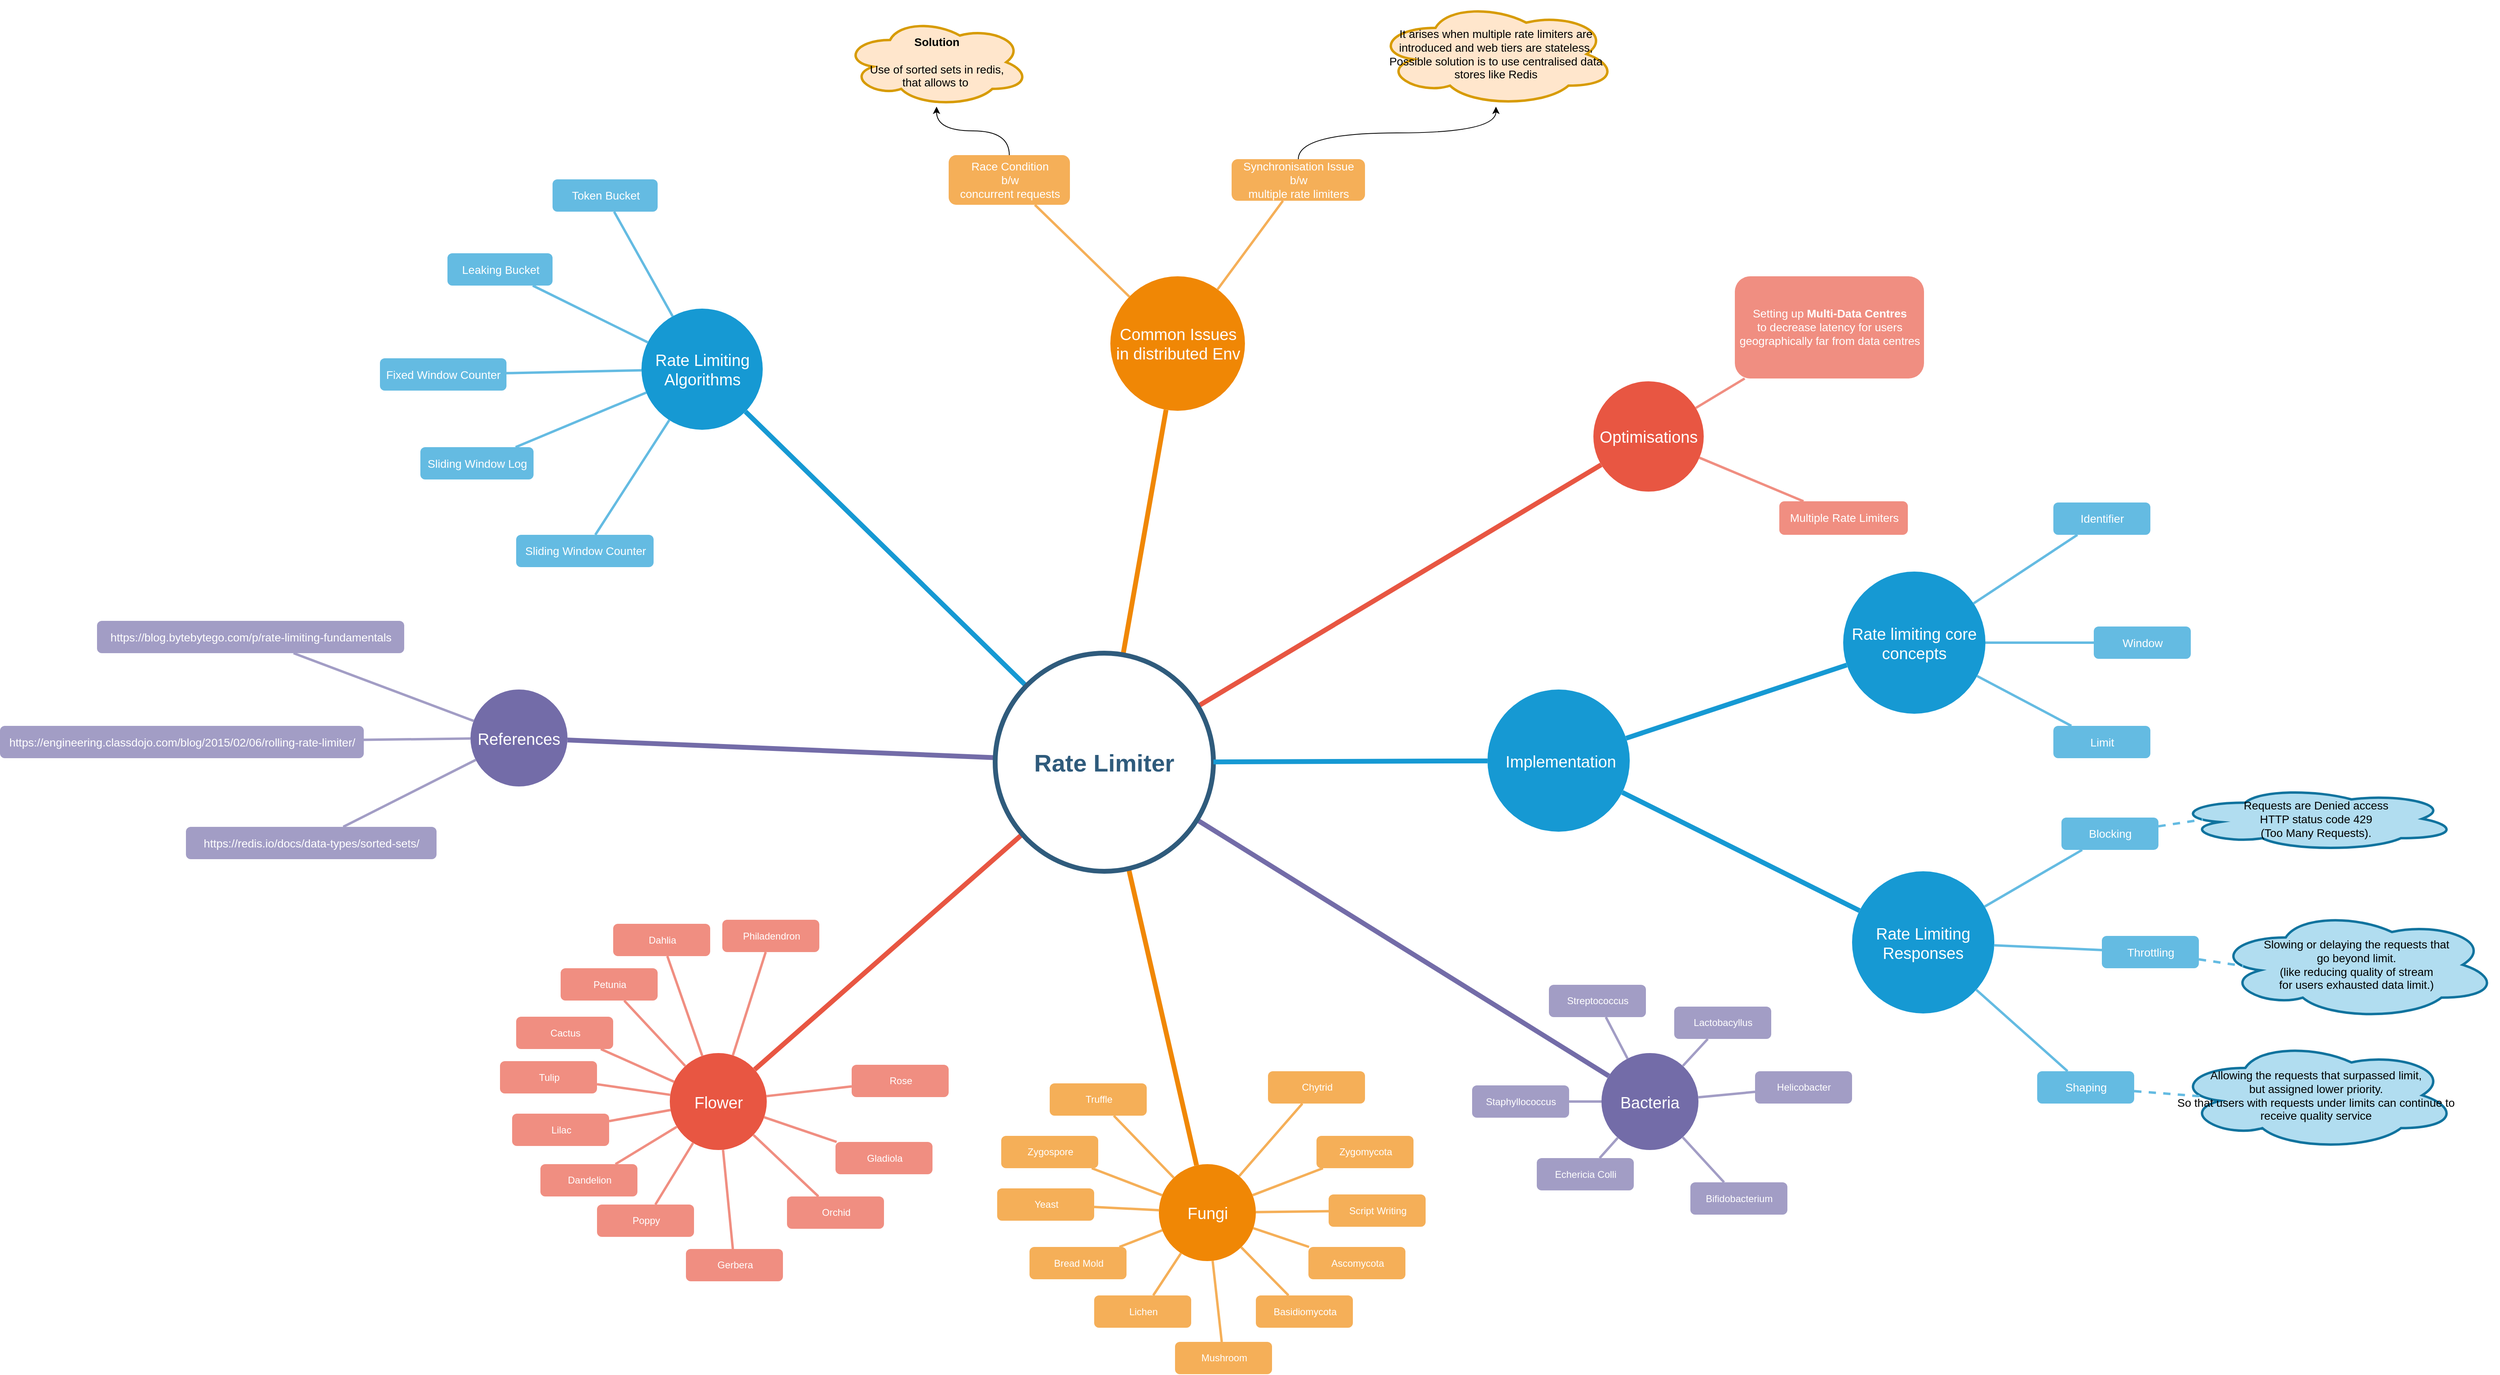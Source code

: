 <mxfile version="21.6.5" type="github">
  <diagram id="6a731a19-8d31-9384-78a2-239565b7b9f0" name="Page-1">
    <mxGraphModel dx="2812" dy="1831" grid="1" gridSize="10" guides="1" tooltips="1" connect="1" arrows="1" fold="1" page="1" pageScale="1" pageWidth="1169" pageHeight="827" background="none" math="0" shadow="0">
      <root>
        <mxCell id="0" />
        <mxCell id="1" parent="0" />
        <mxCell id="1350" value="Rate Limiting Algorithms" style="ellipse;whiteSpace=wrap;html=1;shadow=0;fontFamily=Helvetica;fontSize=20;fontColor=#FFFFFF;align=center;strokeWidth=3;fillColor=#1699D3;strokeColor=none;aspect=fixed;" parent="1" vertex="1">
          <mxGeometry x="523.5" y="250" width="150" height="150" as="geometry" />
        </mxCell>
        <mxCell id="1351" value="Common Issues in distributed Env" style="ellipse;whiteSpace=wrap;html=1;shadow=0;fontFamily=Helvetica;fontSize=20;fontColor=#FFFFFF;align=center;strokeWidth=3;fillColor=#F08705;strokeColor=none;gradientColor=none;aspect=fixed;" parent="1" vertex="1">
          <mxGeometry x="1103.5" y="210" width="166.5" height="166.5" as="geometry" />
        </mxCell>
        <mxCell id="1352" value="Optimisations" style="ellipse;whiteSpace=wrap;html=1;shadow=0;fontFamily=Helvetica;fontSize=20;fontColor=#FFFFFF;align=center;strokeWidth=3;fillColor=#E85642;strokeColor=none;aspect=fixed;" parent="1" vertex="1">
          <mxGeometry x="1701" y="340" width="136.5" height="136.5" as="geometry" />
        </mxCell>
        <mxCell id="1353" value="Rate limiting core concepts" style="ellipse;whiteSpace=wrap;html=1;shadow=0;fontFamily=Helvetica;fontSize=20;fontColor=#FFFFFF;align=center;strokeWidth=3;fillColor=#1699D3;strokeColor=none;aspect=fixed;" parent="1" vertex="1">
          <mxGeometry x="2010" y="575.5" width="176" height="176" as="geometry" />
        </mxCell>
        <mxCell id="1354" value="Bacteria" style="ellipse;whiteSpace=wrap;html=1;shadow=0;fontFamily=Helvetica;fontSize=20;fontColor=#FFFFFF;align=center;strokeWidth=3;fillColor=#736ca8;strokeColor=none;" parent="1" vertex="1">
          <mxGeometry x="1711" y="1171.5" width="120" height="120" as="geometry" />
        </mxCell>
        <mxCell id="1355" value="Fungi" style="ellipse;whiteSpace=wrap;html=1;shadow=0;fontFamily=Helvetica;fontSize=20;fontColor=#FFFFFF;align=center;strokeWidth=3;fillColor=#F08705;strokeColor=none;" parent="1" vertex="1">
          <mxGeometry x="1163.5" y="1309" width="120" height="120" as="geometry" />
        </mxCell>
        <mxCell id="1356" value="Flower" style="ellipse;whiteSpace=wrap;html=1;shadow=0;fontFamily=Helvetica;fontSize=20;fontColor=#FFFFFF;align=center;strokeWidth=3;fillColor=#E85642;strokeColor=none;" parent="1" vertex="1">
          <mxGeometry x="558.5" y="1171.5" width="120" height="120" as="geometry" />
        </mxCell>
        <mxCell id="1359" style="endArrow=none;strokeWidth=6;strokeColor=#1699D3;html=1;" parent="1" source="1515" target="1350" edge="1">
          <mxGeometry relative="1" as="geometry" />
        </mxCell>
        <mxCell id="1360" style="endArrow=none;strokeWidth=6;strokeColor=#f08705;html=1;" parent="1" source="1515" target="1351" edge="1">
          <mxGeometry relative="1" as="geometry" />
        </mxCell>
        <mxCell id="1361" style="endArrow=none;strokeWidth=6;strokeColor=#E85642;html=1;" parent="1" source="1515" target="1352" edge="1">
          <mxGeometry relative="1" as="geometry" />
        </mxCell>
        <mxCell id="1362" style="endArrow=none;strokeWidth=6;strokeColor=#1699D3;html=1;" parent="1" source="o9pdHSFh_AW5zNJV-_QS-1553" target="1353" edge="1">
          <mxGeometry relative="1" as="geometry" />
        </mxCell>
        <mxCell id="1363" style="endArrow=none;strokeWidth=6;strokeColor=#736CA8;html=1;" parent="1" source="1515" target="1516" edge="1">
          <mxGeometry relative="1" as="geometry" />
        </mxCell>
        <mxCell id="1364" style="endArrow=none;strokeWidth=6;strokeColor=#736ca8;html=1;" parent="1" source="1515" target="1354" edge="1">
          <mxGeometry relative="1" as="geometry" />
        </mxCell>
        <mxCell id="1365" value="" style="edgeStyle=none;endArrow=none;strokeWidth=6;strokeColor=#F08705;html=1;" parent="1" source="1515" target="1355" edge="1">
          <mxGeometry x="181" y="226.5" width="100" height="100" as="geometry">
            <mxPoint x="181" y="326.5" as="sourcePoint" />
            <mxPoint x="281" y="226.5" as="targetPoint" />
          </mxGeometry>
        </mxCell>
        <mxCell id="1366" value="" style="edgeStyle=none;endArrow=none;strokeWidth=6;strokeColor=#E85642;html=1;" parent="1" source="1515" target="1356" edge="1">
          <mxGeometry x="181" y="226.5" width="100" height="100" as="geometry">
            <mxPoint x="181" y="326.5" as="sourcePoint" />
            <mxPoint x="281" y="226.5" as="targetPoint" />
          </mxGeometry>
        </mxCell>
        <mxCell id="1371" value="Leaking Bucket" style="rounded=1;fillColor=#64BBE2;strokeColor=none;strokeWidth=3;shadow=0;html=1;fontColor=#FFFFFF;fontSize=14;" parent="1" vertex="1">
          <mxGeometry x="283.5" y="181.5" width="130" height="40" as="geometry" />
        </mxCell>
        <mxCell id="1372" value="Token Bucket" style="rounded=1;fillColor=#64BBE2;strokeColor=none;strokeWidth=3;shadow=0;html=1;fontColor=#FFFFFF;fontSize=14;" parent="1" vertex="1">
          <mxGeometry x="413.5" y="90" width="130" height="40" as="geometry" />
        </mxCell>
        <mxCell id="1373" value="Fixed Window Counter" style="rounded=1;fillColor=#64BBE2;strokeColor=none;strokeWidth=3;shadow=0;html=1;fontColor=#FFFFFF;fontSize=14;" parent="1" vertex="1">
          <mxGeometry x="200" y="311.5" width="156.5" height="40" as="geometry" />
        </mxCell>
        <mxCell id="1383" value="" style="edgeStyle=none;endArrow=none;strokeWidth=3;strokeColor=#64BBE2;html=1;" parent="1" source="1350" target="1371" edge="1">
          <mxGeometry x="-221.5" y="56.5" width="100" height="100" as="geometry">
            <mxPoint x="-221.5" y="156.5" as="sourcePoint" />
            <mxPoint x="-121.5" y="56.5" as="targetPoint" />
          </mxGeometry>
        </mxCell>
        <mxCell id="1384" value="" style="edgeStyle=none;endArrow=none;strokeWidth=3;strokeColor=#64BBE2;html=1;" parent="1" source="1350" target="1372" edge="1">
          <mxGeometry x="-221.5" y="56.5" width="100" height="100" as="geometry">
            <mxPoint x="-221.5" y="156.5" as="sourcePoint" />
            <mxPoint x="-121.5" y="56.5" as="targetPoint" />
          </mxGeometry>
        </mxCell>
        <mxCell id="1385" value="" style="edgeStyle=none;endArrow=none;strokeWidth=3;strokeColor=#64BBE2;html=1;" parent="1" source="1350" target="1373" edge="1">
          <mxGeometry x="-221.5" y="56.5" width="100" height="100" as="geometry">
            <mxPoint x="-221.5" y="156.5" as="sourcePoint" />
            <mxPoint x="-121.5" y="56.5" as="targetPoint" />
          </mxGeometry>
        </mxCell>
        <mxCell id="o9pdHSFh_AW5zNJV-_QS-1548" value="" style="edgeStyle=orthogonalEdgeStyle;rounded=0;orthogonalLoop=1;jettySize=auto;html=1;curved=1;" edge="1" parent="1" source="1392" target="o9pdHSFh_AW5zNJV-_QS-1547">
          <mxGeometry relative="1" as="geometry" />
        </mxCell>
        <mxCell id="1392" value="Race Condition&lt;br&gt;b/w&lt;br&gt;concurrent requests" style="rounded=1;fillColor=#f5af58;strokeColor=none;strokeWidth=3;shadow=0;html=1;fontColor=#FFFFFF;fontSize=14;" parent="1" vertex="1">
          <mxGeometry x="903.5" y="60" width="150" height="61.5" as="geometry" />
        </mxCell>
        <mxCell id="o9pdHSFh_AW5zNJV-_QS-1550" value="" style="edgeStyle=orthogonalEdgeStyle;rounded=0;orthogonalLoop=1;jettySize=auto;html=1;elbow=vertical;curved=1;exitX=0.5;exitY=0;exitDx=0;exitDy=0;" edge="1" parent="1" source="1393" target="o9pdHSFh_AW5zNJV-_QS-1549">
          <mxGeometry relative="1" as="geometry" />
        </mxCell>
        <mxCell id="1393" value="Synchronisation Issue&lt;br&gt;b/w&lt;br&gt;multiple rate limiters" style="rounded=1;fillColor=#f5af58;strokeColor=none;strokeWidth=3;shadow=0;html=1;fontColor=#FFFFFF;fontSize=14;" parent="1" vertex="1">
          <mxGeometry x="1253.5" y="65" width="165" height="51.5" as="geometry" />
        </mxCell>
        <mxCell id="1404" value="" style="edgeStyle=none;endArrow=none;strokeWidth=3;strokeColor=#F5AF58;html=1;" parent="1" source="1351" target="1392" edge="1">
          <mxGeometry x="3.5" y="21.5" width="100" height="100" as="geometry">
            <mxPoint x="3.5" y="121.5" as="sourcePoint" />
            <mxPoint x="103.5" y="21.5" as="targetPoint" />
          </mxGeometry>
        </mxCell>
        <mxCell id="1405" value="" style="edgeStyle=none;endArrow=none;strokeWidth=3;strokeColor=#F5AF58;html=1;" parent="1" source="1351" target="1393" edge="1">
          <mxGeometry x="3.5" y="21.5" width="100" height="100" as="geometry">
            <mxPoint x="3.5" y="121.5" as="sourcePoint" />
            <mxPoint x="103.5" y="21.5" as="targetPoint" />
          </mxGeometry>
        </mxCell>
        <mxCell id="1417" value="Setting up &lt;b&gt;Multi-Data Centres&lt;/b&gt;&lt;br style=&quot;font-size: 14px;&quot;&gt;to decrease latency for users&lt;br style=&quot;font-size: 14px;&quot;&gt;geographically far from data centres" style="rounded=1;fillColor=#f08e81;strokeColor=none;strokeWidth=3;shadow=0;html=1;fontColor=#FFFFFF;fontSize=14;" parent="1" vertex="1">
          <mxGeometry x="1876" y="210" width="234" height="126.5" as="geometry" />
        </mxCell>
        <mxCell id="1418" value="Multiple Rate Limiters" style="rounded=1;fillColor=#f08e81;strokeColor=none;strokeWidth=3;shadow=0;html=1;fontColor=#FFFFFF;fontSize=14;" parent="1" vertex="1">
          <mxGeometry x="1931" y="488.5" width="159" height="41.5" as="geometry" />
        </mxCell>
        <mxCell id="1428" value="" style="edgeStyle=none;endArrow=none;strokeWidth=3;strokeColor=#F08E81;html=1;" parent="1" source="1352" target="1417" edge="1">
          <mxGeometry x="31" y="106.5" width="100" height="100" as="geometry">
            <mxPoint x="31" y="206.5" as="sourcePoint" />
            <mxPoint x="131" y="106.5" as="targetPoint" />
          </mxGeometry>
        </mxCell>
        <mxCell id="1429" value="" style="edgeStyle=none;endArrow=none;strokeWidth=3;strokeColor=#F08E81;html=1;" parent="1" source="1352" target="1418" edge="1">
          <mxGeometry x="31" y="106.5" width="100" height="100" as="geometry">
            <mxPoint x="31" y="206.5" as="sourcePoint" />
            <mxPoint x="131" y="106.5" as="targetPoint" />
          </mxGeometry>
        </mxCell>
        <mxCell id="1440" value="Identifier" style="rounded=1;fillColor=#64BBE2;strokeColor=none;strokeWidth=3;shadow=0;html=1;fontColor=#FFFFFF;fontSize=14;" parent="1" vertex="1">
          <mxGeometry x="2270" y="490" width="120" height="40" as="geometry" />
        </mxCell>
        <mxCell id="1441" value="Limit" style="rounded=1;fillColor=#64BBE2;strokeColor=none;strokeWidth=3;shadow=0;html=1;fontColor=#FFFFFF;fontSize=14;" parent="1" vertex="1">
          <mxGeometry x="2270" y="766.5" width="120" height="40" as="geometry" />
        </mxCell>
        <mxCell id="1442" value="Window" style="rounded=1;fillColor=#64BBE2;strokeColor=none;strokeWidth=3;shadow=0;html=1;fontColor=#FFFFFF;fontSize=14;" parent="1" vertex="1">
          <mxGeometry x="2320" y="643.5" width="120" height="40" as="geometry" />
        </mxCell>
        <mxCell id="1451" value="" style="edgeStyle=none;endArrow=none;strokeWidth=3;strokeColor=#64BBE2;html=1;" parent="1" source="1353" target="1440" edge="1">
          <mxGeometry x="-24" y="196.5" width="100" height="100" as="geometry">
            <mxPoint x="148.5" y="148.5" as="sourcePoint" />
            <mxPoint x="248.5" y="48.5" as="targetPoint" />
          </mxGeometry>
        </mxCell>
        <mxCell id="1452" value="" style="edgeStyle=none;endArrow=none;strokeWidth=3;strokeColor=#64BBE2;html=1;" parent="1" source="1353" target="1442" edge="1">
          <mxGeometry x="-24" y="196.5" width="100" height="100" as="geometry">
            <mxPoint x="148.5" y="148.5" as="sourcePoint" />
            <mxPoint x="248.5" y="48.5" as="targetPoint" />
          </mxGeometry>
        </mxCell>
        <mxCell id="1453" value="" style="edgeStyle=none;endArrow=none;strokeWidth=3;strokeColor=#64BBE2;html=1;" parent="1" source="1353" target="1441" edge="1">
          <mxGeometry x="-24" y="196.5" width="100" height="100" as="geometry">
            <mxPoint x="148.5" y="148.5" as="sourcePoint" />
            <mxPoint x="248.5" y="48.5" as="targetPoint" />
          </mxGeometry>
        </mxCell>
        <mxCell id="1457" value="Streptococcus" style="rounded=1;fillColor=#a29dc5;strokeColor=none;strokeWidth=3;shadow=0;html=1;fontColor=#FFFFFF;" parent="1" vertex="1">
          <mxGeometry x="1646" y="1087" width="120" height="40" as="geometry" />
        </mxCell>
        <mxCell id="1458" value="Echericia Colli" style="rounded=1;fillColor=#a29dc5;strokeColor=none;strokeWidth=3;shadow=0;html=1;fontColor=#FFFFFF;" parent="1" vertex="1">
          <mxGeometry x="1631" y="1301.5" width="120" height="40" as="geometry" />
        </mxCell>
        <mxCell id="1459" value="Lactobacyllus" style="rounded=1;fillColor=#a29dc5;strokeColor=none;strokeWidth=3;shadow=0;html=1;fontColor=#FFFFFF;" parent="1" vertex="1">
          <mxGeometry x="1801" y="1114" width="120" height="40" as="geometry" />
        </mxCell>
        <mxCell id="1460" value="Helicobacter" style="rounded=1;fillColor=#a29dc5;strokeColor=none;strokeWidth=3;shadow=0;html=1;fontColor=#FFFFFF;" parent="1" vertex="1">
          <mxGeometry x="1901" y="1194" width="120" height="40" as="geometry" />
        </mxCell>
        <mxCell id="1461" value="Bifidobacterium" style="rounded=1;fillColor=#a29dc5;strokeColor=none;strokeWidth=3;shadow=0;html=1;fontColor=#FFFFFF;" parent="1" vertex="1">
          <mxGeometry x="1821" y="1331.5" width="120" height="40" as="geometry" />
        </mxCell>
        <mxCell id="1462" value="Staphyllococcus" style="rounded=1;fillColor=#a29dc5;strokeColor=none;strokeWidth=3;shadow=0;html=1;fontColor=#FFFFFF;" parent="1" vertex="1">
          <mxGeometry x="1551" y="1211.5" width="120" height="40" as="geometry" />
        </mxCell>
        <mxCell id="1463" value="" style="edgeStyle=none;endArrow=none;strokeWidth=3;strokeColor=#A29DC5;html=1;" parent="1" source="1354" target="1460" edge="1">
          <mxGeometry x="251" y="-103.5" width="100" height="100" as="geometry">
            <mxPoint x="251" y="-3.5" as="sourcePoint" />
            <mxPoint x="351" y="-103.5" as="targetPoint" />
          </mxGeometry>
        </mxCell>
        <mxCell id="1464" value="" style="edgeStyle=none;endArrow=none;strokeWidth=3;strokeColor=#A29DC5;html=1;" parent="1" source="1354" target="1461" edge="1">
          <mxGeometry x="251" y="-103.5" width="100" height="100" as="geometry">
            <mxPoint x="251" y="-3.5" as="sourcePoint" />
            <mxPoint x="351" y="-103.5" as="targetPoint" />
          </mxGeometry>
        </mxCell>
        <mxCell id="1465" value="" style="edgeStyle=none;endArrow=none;strokeWidth=3;strokeColor=#A29DC5;html=1;" parent="1" source="1354" target="1458" edge="1">
          <mxGeometry x="251" y="-103.5" width="100" height="100" as="geometry">
            <mxPoint x="251" y="-3.5" as="sourcePoint" />
            <mxPoint x="351" y="-103.5" as="targetPoint" />
          </mxGeometry>
        </mxCell>
        <mxCell id="1466" value="" style="edgeStyle=none;endArrow=none;strokeWidth=3;strokeColor=#A29DC5;html=1;" parent="1" source="1354" target="1462" edge="1">
          <mxGeometry x="251" y="-103.5" width="100" height="100" as="geometry">
            <mxPoint x="251" y="-3.5" as="sourcePoint" />
            <mxPoint x="351" y="-103.5" as="targetPoint" />
          </mxGeometry>
        </mxCell>
        <mxCell id="1467" value="" style="edgeStyle=none;endArrow=none;strokeWidth=3;strokeColor=#A29DC5;html=1;" parent="1" source="1354" target="1457" edge="1">
          <mxGeometry x="251" y="-103.5" width="100" height="100" as="geometry">
            <mxPoint x="251" y="-3.5" as="sourcePoint" />
            <mxPoint x="351" y="-103.5" as="targetPoint" />
          </mxGeometry>
        </mxCell>
        <mxCell id="1468" value="Zygomycota" style="rounded=1;fillColor=#f5af58;strokeColor=none;strokeWidth=3;shadow=0;html=1;fontColor=#FFFFFF;" parent="1" vertex="1">
          <mxGeometry x="1358.5" y="1274" width="120" height="40" as="geometry" />
        </mxCell>
        <mxCell id="1469" value="Script Writing" style="rounded=1;fillColor=#f5af58;strokeColor=none;strokeWidth=3;shadow=0;html=1;fontColor=#FFFFFF;" parent="1" vertex="1">
          <mxGeometry x="1373.5" y="1346.5" width="120" height="40" as="geometry" />
        </mxCell>
        <mxCell id="1470" value="Ascomycota" style="rounded=1;fillColor=#f5af58;strokeColor=none;strokeWidth=3;shadow=0;html=1;fontColor=#FFFFFF;" parent="1" vertex="1">
          <mxGeometry x="1348.5" y="1411.5" width="120" height="40" as="geometry" />
        </mxCell>
        <mxCell id="1471" value="Basidiomycota" style="rounded=1;fillColor=#f5af58;strokeColor=none;strokeWidth=3;shadow=0;html=1;fontColor=#FFFFFF;" parent="1" vertex="1">
          <mxGeometry x="1283.5" y="1471.5" width="120" height="40" as="geometry" />
        </mxCell>
        <mxCell id="1472" value="Mushroom" style="rounded=1;fillColor=#f5af58;strokeColor=none;strokeWidth=3;shadow=0;html=1;fontColor=#FFFFFF;" parent="1" vertex="1">
          <mxGeometry x="1183.5" y="1529" width="120" height="40" as="geometry" />
        </mxCell>
        <mxCell id="1473" value="Lichen" style="rounded=1;fillColor=#f5af58;strokeColor=none;strokeWidth=3;shadow=0;html=1;fontColor=#FFFFFF;" parent="1" vertex="1">
          <mxGeometry x="1083.5" y="1471.5" width="120" height="40" as="geometry" />
        </mxCell>
        <mxCell id="1474" value="Bread Mold" style="rounded=1;fillColor=#f5af58;strokeColor=none;strokeWidth=3;shadow=0;html=1;fontColor=#FFFFFF;" parent="1" vertex="1">
          <mxGeometry x="1003.5" y="1411.5" width="120" height="40" as="geometry" />
        </mxCell>
        <mxCell id="1475" value="Yeast" style="rounded=1;fillColor=#f5af58;strokeColor=none;strokeWidth=3;shadow=0;html=1;fontColor=#FFFFFF;" parent="1" vertex="1">
          <mxGeometry x="963.5" y="1339" width="120" height="40" as="geometry" />
        </mxCell>
        <mxCell id="1476" value="Zygospore" style="rounded=1;fillColor=#f5af58;strokeColor=none;strokeWidth=3;shadow=0;html=1;fontColor=#FFFFFF;" parent="1" vertex="1">
          <mxGeometry x="968.5" y="1274" width="120" height="40" as="geometry" />
        </mxCell>
        <mxCell id="1477" value="Truffle" style="rounded=1;fillColor=#f5af58;strokeColor=none;strokeWidth=3;shadow=0;html=1;fontColor=#FFFFFF;" parent="1" vertex="1">
          <mxGeometry x="1028.5" y="1209" width="120" height="40" as="geometry" />
        </mxCell>
        <mxCell id="1478" value="Chytrid" style="rounded=1;fillColor=#f5af58;strokeColor=none;strokeWidth=3;shadow=0;html=1;fontColor=#FFFFFF;" parent="1" vertex="1">
          <mxGeometry x="1298.5" y="1194" width="120" height="40" as="geometry" />
        </mxCell>
        <mxCell id="1479" value="" style="edgeStyle=none;endArrow=none;strokeWidth=3;strokeColor=#F5AF58;html=1;" parent="1" source="1355" target="1478" edge="1">
          <mxGeometry x="243.5" y="39" width="100" height="100" as="geometry">
            <mxPoint x="243.5" y="139" as="sourcePoint" />
            <mxPoint x="343.5" y="39" as="targetPoint" />
          </mxGeometry>
        </mxCell>
        <mxCell id="1480" value="" style="edgeStyle=none;endArrow=none;strokeWidth=3;strokeColor=#F5AF58;html=1;" parent="1" source="1355" target="1468" edge="1">
          <mxGeometry x="243.5" y="39" width="100" height="100" as="geometry">
            <mxPoint x="243.5" y="139" as="sourcePoint" />
            <mxPoint x="343.5" y="39" as="targetPoint" />
          </mxGeometry>
        </mxCell>
        <mxCell id="1481" value="" style="edgeStyle=none;endArrow=none;strokeWidth=3;strokeColor=#F5AF58;html=1;" parent="1" source="1355" target="1469" edge="1">
          <mxGeometry x="243.5" y="39" width="100" height="100" as="geometry">
            <mxPoint x="243.5" y="139" as="sourcePoint" />
            <mxPoint x="343.5" y="39" as="targetPoint" />
          </mxGeometry>
        </mxCell>
        <mxCell id="1482" value="" style="edgeStyle=none;endArrow=none;strokeWidth=3;strokeColor=#F5AF58;html=1;" parent="1" source="1355" target="1470" edge="1">
          <mxGeometry x="243.5" y="39" width="100" height="100" as="geometry">
            <mxPoint x="243.5" y="139" as="sourcePoint" />
            <mxPoint x="343.5" y="39" as="targetPoint" />
          </mxGeometry>
        </mxCell>
        <mxCell id="1483" value="" style="edgeStyle=none;endArrow=none;strokeWidth=3;strokeColor=#F5AF58;html=1;" parent="1" source="1355" target="1471" edge="1">
          <mxGeometry x="243.5" y="39" width="100" height="100" as="geometry">
            <mxPoint x="243.5" y="139" as="sourcePoint" />
            <mxPoint x="343.5" y="39" as="targetPoint" />
          </mxGeometry>
        </mxCell>
        <mxCell id="1484" value="" style="edgeStyle=none;endArrow=none;strokeWidth=3;strokeColor=#F5AF58;html=1;" parent="1" source="1355" target="1472" edge="1">
          <mxGeometry x="243.5" y="39" width="100" height="100" as="geometry">
            <mxPoint x="243.5" y="139" as="sourcePoint" />
            <mxPoint x="343.5" y="39" as="targetPoint" />
          </mxGeometry>
        </mxCell>
        <mxCell id="1485" value="" style="edgeStyle=none;endArrow=none;strokeWidth=3;strokeColor=#F5AF58;html=1;" parent="1" source="1355" target="1473" edge="1">
          <mxGeometry x="243.5" y="39" width="100" height="100" as="geometry">
            <mxPoint x="243.5" y="139" as="sourcePoint" />
            <mxPoint x="343.5" y="39" as="targetPoint" />
          </mxGeometry>
        </mxCell>
        <mxCell id="1486" value="" style="edgeStyle=none;endArrow=none;strokeWidth=3;strokeColor=#F5AF58;html=1;" parent="1" source="1355" target="1474" edge="1">
          <mxGeometry x="243.5" y="39" width="100" height="100" as="geometry">
            <mxPoint x="243.5" y="139" as="sourcePoint" />
            <mxPoint x="343.5" y="39" as="targetPoint" />
          </mxGeometry>
        </mxCell>
        <mxCell id="1487" value="" style="edgeStyle=none;endArrow=none;strokeWidth=3;strokeColor=#F5AF58;html=1;" parent="1" source="1355" target="1475" edge="1">
          <mxGeometry x="243.5" y="39" width="100" height="100" as="geometry">
            <mxPoint x="243.5" y="139" as="sourcePoint" />
            <mxPoint x="343.5" y="39" as="targetPoint" />
          </mxGeometry>
        </mxCell>
        <mxCell id="1488" value="" style="edgeStyle=none;endArrow=none;strokeWidth=3;strokeColor=#F5AF58;html=1;" parent="1" source="1355" target="1476" edge="1">
          <mxGeometry x="243.5" y="39" width="100" height="100" as="geometry">
            <mxPoint x="243.5" y="139" as="sourcePoint" />
            <mxPoint x="343.5" y="39" as="targetPoint" />
          </mxGeometry>
        </mxCell>
        <mxCell id="1489" value="" style="edgeStyle=none;endArrow=none;strokeWidth=3;strokeColor=#F5AF58;html=1;" parent="1" source="1355" target="1477" edge="1">
          <mxGeometry x="243.5" y="39" width="100" height="100" as="geometry">
            <mxPoint x="243.5" y="139" as="sourcePoint" />
            <mxPoint x="343.5" y="39" as="targetPoint" />
          </mxGeometry>
        </mxCell>
        <mxCell id="1490" value="Philadendron" style="rounded=1;fillColor=#f08e81;strokeColor=none;strokeWidth=3;shadow=0;html=1;fontColor=#FFFFFF;" parent="1" vertex="1">
          <mxGeometry x="623.5" y="1006.5" width="120" height="40" as="geometry" />
        </mxCell>
        <mxCell id="1491" value="Dahlia" style="rounded=1;fillColor=#f08e81;strokeColor=none;strokeWidth=3;shadow=0;html=1;fontColor=#FFFFFF;" parent="1" vertex="1">
          <mxGeometry x="488.5" y="1011.5" width="120" height="40" as="geometry" />
        </mxCell>
        <mxCell id="1492" value="Petunia" style="rounded=1;fillColor=#f08e81;strokeColor=none;strokeWidth=3;shadow=0;html=1;fontColor=#FFFFFF;" parent="1" vertex="1">
          <mxGeometry x="423.5" y="1066.5" width="120" height="40" as="geometry" />
        </mxCell>
        <mxCell id="1493" value="Cactus" style="rounded=1;fillColor=#f08e81;strokeColor=none;strokeWidth=3;shadow=0;html=1;fontColor=#FFFFFF;" parent="1" vertex="1">
          <mxGeometry x="368.5" y="1126.5" width="120" height="40" as="geometry" />
        </mxCell>
        <mxCell id="1494" value="Tulip" style="rounded=1;fillColor=#f08e81;strokeColor=none;strokeWidth=3;shadow=0;html=1;fontColor=#FFFFFF;" parent="1" vertex="1">
          <mxGeometry x="348.5" y="1181.5" width="120" height="40" as="geometry" />
        </mxCell>
        <mxCell id="1495" value="Lilac" style="rounded=1;fillColor=#f08e81;strokeColor=none;strokeWidth=3;shadow=0;html=1;fontColor=#FFFFFF;" parent="1" vertex="1">
          <mxGeometry x="363.5" y="1246.5" width="120" height="40" as="geometry" />
        </mxCell>
        <mxCell id="1496" value="Dandelion" style="rounded=1;fillColor=#f08e81;strokeColor=none;strokeWidth=3;shadow=0;html=1;fontColor=#FFFFFF;" parent="1" vertex="1">
          <mxGeometry x="398.5" y="1309" width="120" height="40" as="geometry" />
        </mxCell>
        <mxCell id="1497" value="Poppy" style="rounded=1;fillColor=#f08e81;strokeColor=none;strokeWidth=3;shadow=0;html=1;fontColor=#FFFFFF;" parent="1" vertex="1">
          <mxGeometry x="468.5" y="1359" width="120" height="40" as="geometry" />
        </mxCell>
        <mxCell id="1498" value="Gerbera" style="rounded=1;fillColor=#f08e81;strokeColor=none;strokeWidth=3;shadow=0;html=1;fontColor=#FFFFFF;" parent="1" vertex="1">
          <mxGeometry x="578.5" y="1414" width="120" height="40" as="geometry" />
        </mxCell>
        <mxCell id="1499" value="Orchid" style="rounded=1;fillColor=#f08e81;strokeColor=none;strokeWidth=3;shadow=0;html=1;fontColor=#FFFFFF;" parent="1" vertex="1">
          <mxGeometry x="703.5" y="1349" width="120" height="40" as="geometry" />
        </mxCell>
        <mxCell id="1500" value="Gladiola" style="rounded=1;fillColor=#f08e81;strokeColor=none;strokeWidth=3;shadow=0;html=1;fontColor=#FFFFFF;" parent="1" vertex="1">
          <mxGeometry x="763.5" y="1281.5" width="120" height="40" as="geometry" />
        </mxCell>
        <mxCell id="1501" value="Rose" style="rounded=1;fillColor=#f08e81;strokeColor=none;strokeWidth=3;shadow=0;html=1;fontColor=#FFFFFF;" parent="1" vertex="1">
          <mxGeometry x="783.5" y="1186" width="120" height="40" as="geometry" />
        </mxCell>
        <mxCell id="1502" value="" style="edgeStyle=none;endArrow=none;strokeWidth=3;strokeColor=#F08E81;html=1;" parent="1" source="1356" target="1501" edge="1">
          <mxGeometry x="188.5" y="51.5" width="100" height="100" as="geometry">
            <mxPoint x="188.5" y="151.5" as="sourcePoint" />
            <mxPoint x="288.5" y="51.5" as="targetPoint" />
          </mxGeometry>
        </mxCell>
        <mxCell id="1503" value="" style="edgeStyle=none;endArrow=none;strokeWidth=3;strokeColor=#F08E81;html=1;" parent="1" source="1356" target="1490" edge="1">
          <mxGeometry x="188.5" y="51.5" width="100" height="100" as="geometry">
            <mxPoint x="188.5" y="151.5" as="sourcePoint" />
            <mxPoint x="288.5" y="51.5" as="targetPoint" />
          </mxGeometry>
        </mxCell>
        <mxCell id="1504" value="" style="edgeStyle=none;endArrow=none;strokeWidth=3;strokeColor=#F08E81;html=1;" parent="1" source="1356" target="1491" edge="1">
          <mxGeometry x="188.5" y="51.5" width="100" height="100" as="geometry">
            <mxPoint x="188.5" y="151.5" as="sourcePoint" />
            <mxPoint x="288.5" y="51.5" as="targetPoint" />
          </mxGeometry>
        </mxCell>
        <mxCell id="1505" value="" style="edgeStyle=none;endArrow=none;strokeWidth=3;strokeColor=#F08E81;html=1;" parent="1" source="1356" target="1492" edge="1">
          <mxGeometry x="188.5" y="51.5" width="100" height="100" as="geometry">
            <mxPoint x="188.5" y="151.5" as="sourcePoint" />
            <mxPoint x="288.5" y="51.5" as="targetPoint" />
          </mxGeometry>
        </mxCell>
        <mxCell id="1506" value="" style="edgeStyle=none;endArrow=none;strokeWidth=3;strokeColor=#F08E81;html=1;" parent="1" source="1356" target="1493" edge="1">
          <mxGeometry x="188.5" y="51.5" width="100" height="100" as="geometry">
            <mxPoint x="188.5" y="151.5" as="sourcePoint" />
            <mxPoint x="288.5" y="51.5" as="targetPoint" />
          </mxGeometry>
        </mxCell>
        <mxCell id="1507" value="" style="edgeStyle=none;endArrow=none;strokeWidth=3;strokeColor=#F08E81;html=1;" parent="1" source="1356" target="1494" edge="1">
          <mxGeometry x="188.5" y="51.5" width="100" height="100" as="geometry">
            <mxPoint x="188.5" y="151.5" as="sourcePoint" />
            <mxPoint x="288.5" y="51.5" as="targetPoint" />
          </mxGeometry>
        </mxCell>
        <mxCell id="1508" value="" style="edgeStyle=none;endArrow=none;strokeWidth=3;strokeColor=#F08E81;html=1;" parent="1" source="1356" target="1495" edge="1">
          <mxGeometry x="188.5" y="51.5" width="100" height="100" as="geometry">
            <mxPoint x="188.5" y="151.5" as="sourcePoint" />
            <mxPoint x="288.5" y="51.5" as="targetPoint" />
          </mxGeometry>
        </mxCell>
        <mxCell id="1509" value="" style="edgeStyle=none;endArrow=none;strokeWidth=3;strokeColor=#F08E81;html=1;" parent="1" source="1356" target="1496" edge="1">
          <mxGeometry x="188.5" y="51.5" width="100" height="100" as="geometry">
            <mxPoint x="188.5" y="151.5" as="sourcePoint" />
            <mxPoint x="288.5" y="51.5" as="targetPoint" />
          </mxGeometry>
        </mxCell>
        <mxCell id="1510" value="" style="edgeStyle=none;endArrow=none;strokeWidth=3;strokeColor=#F08E81;html=1;" parent="1" source="1356" target="1497" edge="1">
          <mxGeometry x="188.5" y="51.5" width="100" height="100" as="geometry">
            <mxPoint x="188.5" y="151.5" as="sourcePoint" />
            <mxPoint x="288.5" y="51.5" as="targetPoint" />
          </mxGeometry>
        </mxCell>
        <mxCell id="1511" value="" style="edgeStyle=none;endArrow=none;strokeWidth=3;strokeColor=#F08E81;html=1;" parent="1" source="1356" target="1498" edge="1">
          <mxGeometry x="188.5" y="51.5" width="100" height="100" as="geometry">
            <mxPoint x="188.5" y="151.5" as="sourcePoint" />
            <mxPoint x="288.5" y="51.5" as="targetPoint" />
          </mxGeometry>
        </mxCell>
        <mxCell id="1512" value="" style="edgeStyle=none;endArrow=none;strokeWidth=3;strokeColor=#F08E81;html=1;" parent="1" source="1356" target="1499" edge="1">
          <mxGeometry x="188.5" y="51.5" width="100" height="100" as="geometry">
            <mxPoint x="188.5" y="151.5" as="sourcePoint" />
            <mxPoint x="288.5" y="51.5" as="targetPoint" />
          </mxGeometry>
        </mxCell>
        <mxCell id="1513" value="" style="edgeStyle=none;endArrow=none;strokeWidth=3;strokeColor=#F08E81;html=1;" parent="1" source="1356" target="1500" edge="1">
          <mxGeometry x="188.5" y="51.5" width="100" height="100" as="geometry">
            <mxPoint x="188.5" y="151.5" as="sourcePoint" />
            <mxPoint x="288.5" y="51.5" as="targetPoint" />
          </mxGeometry>
        </mxCell>
        <mxCell id="1515" value="Rate Limiter" style="ellipse;whiteSpace=wrap;html=1;shadow=0;fontFamily=Helvetica;fontSize=30;fontColor=#2F5B7C;align=center;strokeColor=#2F5B7C;strokeWidth=6;fillColor=#FFFFFF;fontStyle=1;gradientColor=none;" parent="1" vertex="1">
          <mxGeometry x="961" y="676.5" width="270" height="270" as="geometry" />
        </mxCell>
        <mxCell id="1516" value="References" style="ellipse;whiteSpace=wrap;html=1;shadow=0;fontFamily=Helvetica;fontSize=20;fontColor=#FFFFFF;align=center;strokeWidth=3;fillColor=#736ca8;strokeColor=none;" parent="1" vertex="1">
          <mxGeometry x="312" y="721.5" width="120" height="120" as="geometry" />
        </mxCell>
        <UserObject label="https://redis.io/docs/data-types/sorted-sets/" link="https://redis.io/docs/data-types/sorted-sets/" id="1524">
          <mxCell style="rounded=1;fillColor=#a29dc5;strokeColor=none;strokeWidth=3;shadow=0;html=1;fontColor=#FFFFFF;fontSize=14;" parent="1" vertex="1">
            <mxGeometry x="-40" y="891.5" width="310" height="40" as="geometry" />
          </mxCell>
        </UserObject>
        <UserObject label="https://engineering.classdojo.com/blog/2015/02/06/rolling-rate-limiter/" link="https://engineering.classdojo.com/blog/2015/02/06/rolling-rate-limiter/" id="1525">
          <mxCell style="rounded=1;fillColor=#a29dc5;strokeColor=none;strokeWidth=3;shadow=0;html=1;fontColor=#FFFFFF;fontSize=14;" parent="1" vertex="1">
            <mxGeometry x="-270" y="766.5" width="450" height="40" as="geometry" />
          </mxCell>
        </UserObject>
        <UserObject label="https://blog.bytebytego.com/p/rate-limiting-fundamentals" link="https://blog.bytebytego.com/p/rate-limiting-fundamentals" id="1526">
          <mxCell style="rounded=1;fillColor=#a29dc5;strokeColor=none;strokeWidth=3;shadow=0;html=1;fontColor=#FFFFFF;fontSize=14;" parent="1" vertex="1">
            <mxGeometry x="-150" y="636.5" width="380" height="40" as="geometry" />
          </mxCell>
        </UserObject>
        <mxCell id="1536" value="" style="edgeStyle=none;endArrow=none;strokeWidth=3;strokeColor=#A29DC5;html=1;" parent="1" source="1516" target="1524" edge="1">
          <mxGeometry x="-1498" y="-303.5" width="100" height="100" as="geometry">
            <mxPoint x="-1498" y="-203.5" as="sourcePoint" />
            <mxPoint x="-1398" y="-303.5" as="targetPoint" />
          </mxGeometry>
        </mxCell>
        <mxCell id="1537" value="" style="edgeStyle=none;endArrow=none;strokeWidth=3;strokeColor=#A29DC5;html=1;" parent="1" source="1516" target="1525" edge="1">
          <mxGeometry x="-1498" y="-303.5" width="100" height="100" as="geometry">
            <mxPoint x="-1498" y="-203.5" as="sourcePoint" />
            <mxPoint x="-1398" y="-303.5" as="targetPoint" />
          </mxGeometry>
        </mxCell>
        <mxCell id="1538" value="" style="edgeStyle=none;endArrow=none;strokeWidth=3;strokeColor=#A29DC5;html=1;" parent="1" source="1516" target="1526" edge="1">
          <mxGeometry x="-1498" y="-303.5" width="100" height="100" as="geometry">
            <mxPoint x="-1498" y="-203.5" as="sourcePoint" />
            <mxPoint x="-1398" y="-303.5" as="targetPoint" />
          </mxGeometry>
        </mxCell>
        <mxCell id="1541" value="" style="edgeStyle=none;endArrow=none;strokeWidth=3;strokeColor=#A29DC5;html=1;" parent="1" source="1354" target="1459" edge="1">
          <mxGeometry x="-1174" y="-408.5" width="100" height="100" as="geometry">
            <mxPoint x="-1174" y="-308.5" as="sourcePoint" />
            <mxPoint x="-1074" y="-408.5" as="targetPoint" />
          </mxGeometry>
        </mxCell>
        <mxCell id="1542" style="edgeStyle=none;rounded=0;html=1;exitX=0.5;exitY=1;endArrow=none;endFill=0;jettySize=auto;orthogonalLoop=1;strokeColor=#736CA8;strokeWidth=2;fillColor=#64bbe2;fontSize=14;fontColor=#23445D;" parent="1" edge="1">
          <mxGeometry relative="1" as="geometry">
            <mxPoint x="137" y="771.5" as="sourcePoint" />
            <mxPoint x="137" y="771.5" as="targetPoint" />
          </mxGeometry>
        </mxCell>
        <mxCell id="o9pdHSFh_AW5zNJV-_QS-1543" value="Sliding Window Log" style="rounded=1;fillColor=#64BBE2;strokeColor=none;strokeWidth=3;shadow=0;html=1;fontColor=#FFFFFF;fontSize=14;" vertex="1" parent="1">
          <mxGeometry x="250" y="421.5" width="140" height="40" as="geometry" />
        </mxCell>
        <mxCell id="o9pdHSFh_AW5zNJV-_QS-1544" value="" style="edgeStyle=none;endArrow=none;strokeWidth=3;strokeColor=#64BBE2;html=1;" edge="1" parent="1" target="o9pdHSFh_AW5zNJV-_QS-1543" source="1350">
          <mxGeometry x="-221.5" y="56.5" width="100" height="100" as="geometry">
            <mxPoint x="518.5" y="397" as="sourcePoint" />
            <mxPoint x="-128" y="108.5" as="targetPoint" />
          </mxGeometry>
        </mxCell>
        <mxCell id="o9pdHSFh_AW5zNJV-_QS-1545" value="Sliding Window Counter" style="rounded=1;fillColor=#64BBE2;strokeColor=none;strokeWidth=3;shadow=0;html=1;fontColor=#FFFFFF;fontSize=14;" vertex="1" parent="1">
          <mxGeometry x="368.5" y="530" width="170" height="40" as="geometry" />
        </mxCell>
        <mxCell id="o9pdHSFh_AW5zNJV-_QS-1546" value="" style="edgeStyle=none;endArrow=none;strokeWidth=3;strokeColor=#64BBE2;html=1;" edge="1" parent="1" target="o9pdHSFh_AW5zNJV-_QS-1545" source="1350">
          <mxGeometry x="-221.5" y="56.5" width="100" height="100" as="geometry">
            <mxPoint x="572.224" y="393.121" as="sourcePoint" />
            <mxPoint x="-46.5" y="178.5" as="targetPoint" />
          </mxGeometry>
        </mxCell>
        <mxCell id="o9pdHSFh_AW5zNJV-_QS-1547" value="&lt;b&gt;Solution&lt;br&gt;&lt;/b&gt;&lt;br&gt;Use of sorted sets in redis,&lt;br&gt;that allows to&amp;nbsp;" style="ellipse;shape=cloud;whiteSpace=wrap;html=1;fontSize=14;fillColor=#ffe6cc;strokeColor=#d79b00;rounded=1;strokeWidth=3;shadow=0;" vertex="1" parent="1">
          <mxGeometry x="773.5" y="-110" width="230" height="110" as="geometry" />
        </mxCell>
        <mxCell id="o9pdHSFh_AW5zNJV-_QS-1549" value="It arises when multiple rate limiters are introduced and web tiers are stateless,&lt;br&gt;Possible solution is to use centralised data stores like Redis" style="ellipse;shape=cloud;whiteSpace=wrap;html=1;fontSize=14;fillColor=#ffe6cc;strokeColor=#d79b00;rounded=1;strokeWidth=3;shadow=0;" vertex="1" parent="1">
          <mxGeometry x="1431" y="-130" width="299" height="130" as="geometry" />
        </mxCell>
        <mxCell id="o9pdHSFh_AW5zNJV-_QS-1554" value="" style="endArrow=none;strokeWidth=6;strokeColor=#1699D3;html=1;" edge="1" parent="1" source="1515" target="o9pdHSFh_AW5zNJV-_QS-1553">
          <mxGeometry relative="1" as="geometry">
            <mxPoint x="1231" y="812" as="sourcePoint" />
            <mxPoint x="1838" y="812" as="targetPoint" />
          </mxGeometry>
        </mxCell>
        <mxCell id="o9pdHSFh_AW5zNJV-_QS-1553" value="&amp;nbsp;Implementation" style="ellipse;whiteSpace=wrap;html=1;shadow=0;fontFamily=Helvetica;fontSize=20;fontColor=#FFFFFF;align=center;strokeWidth=3;fillColor=#1699D3;strokeColor=none;aspect=fixed;" vertex="1" parent="1">
          <mxGeometry x="1570" y="721.5" width="176" height="176" as="geometry" />
        </mxCell>
        <mxCell id="o9pdHSFh_AW5zNJV-_QS-1555" value="Rate Limiting Responses" style="ellipse;whiteSpace=wrap;html=1;shadow=0;fontFamily=Helvetica;fontSize=20;fontColor=#FFFFFF;align=center;strokeWidth=3;fillColor=#1699D3;strokeColor=none;aspect=fixed;" vertex="1" parent="1">
          <mxGeometry x="2021" y="946.5" width="176" height="176" as="geometry" />
        </mxCell>
        <mxCell id="o9pdHSFh_AW5zNJV-_QS-1557" style="endArrow=none;strokeWidth=6;strokeColor=#1699D3;html=1;" edge="1" parent="1" source="o9pdHSFh_AW5zNJV-_QS-1553" target="o9pdHSFh_AW5zNJV-_QS-1555">
          <mxGeometry relative="1" as="geometry">
            <mxPoint x="1745" y="901" as="sourcePoint" />
            <mxPoint x="2017" y="810" as="targetPoint" />
          </mxGeometry>
        </mxCell>
        <mxCell id="o9pdHSFh_AW5zNJV-_QS-1558" value="Blocking" style="rounded=1;fillColor=#64BBE2;strokeColor=none;strokeWidth=3;shadow=0;html=1;fontColor=#FFFFFF;fontSize=14;" vertex="1" parent="1">
          <mxGeometry x="2280" y="880" width="120" height="40" as="geometry" />
        </mxCell>
        <mxCell id="o9pdHSFh_AW5zNJV-_QS-1559" value="" style="edgeStyle=none;endArrow=none;strokeWidth=3;strokeColor=#64BBE2;html=1;" edge="1" parent="1" target="o9pdHSFh_AW5zNJV-_QS-1558" source="o9pdHSFh_AW5zNJV-_QS-1555">
          <mxGeometry x="-24" y="196.5" width="100" height="100" as="geometry">
            <mxPoint x="2196" y="1001.5" as="sourcePoint" />
            <mxPoint x="271.5" y="432" as="targetPoint" />
          </mxGeometry>
        </mxCell>
        <mxCell id="o9pdHSFh_AW5zNJV-_QS-1560" value="Throttling" style="rounded=1;fillColor=#64BBE2;strokeColor=none;strokeWidth=3;shadow=0;html=1;fontColor=#FFFFFF;fontSize=14;" vertex="1" parent="1">
          <mxGeometry x="2330" y="1026.5" width="120" height="40" as="geometry" />
        </mxCell>
        <mxCell id="o9pdHSFh_AW5zNJV-_QS-1561" value="" style="edgeStyle=none;endArrow=none;strokeWidth=3;strokeColor=#64BBE2;html=1;" edge="1" parent="1" target="o9pdHSFh_AW5zNJV-_QS-1560" source="o9pdHSFh_AW5zNJV-_QS-1555">
          <mxGeometry x="-24" y="196.5" width="100" height="100" as="geometry">
            <mxPoint x="2210" y="1106.5" as="sourcePoint" />
            <mxPoint x="285.5" y="537" as="targetPoint" />
          </mxGeometry>
        </mxCell>
        <mxCell id="o9pdHSFh_AW5zNJV-_QS-1562" value="Shaping" style="rounded=1;fillColor=#64BBE2;strokeColor=none;strokeWidth=3;shadow=0;html=1;fontColor=#FFFFFF;fontSize=14;" vertex="1" parent="1">
          <mxGeometry x="2250" y="1194" width="120" height="40" as="geometry" />
        </mxCell>
        <mxCell id="o9pdHSFh_AW5zNJV-_QS-1563" value="" style="edgeStyle=none;endArrow=none;strokeWidth=3;strokeColor=#64BBE2;html=1;" edge="1" parent="1" target="o9pdHSFh_AW5zNJV-_QS-1562" source="o9pdHSFh_AW5zNJV-_QS-1555">
          <mxGeometry x="-24" y="196.5" width="100" height="100" as="geometry">
            <mxPoint x="2222.25" y="1240.5" as="sourcePoint" />
            <mxPoint x="297.75" y="671" as="targetPoint" />
          </mxGeometry>
        </mxCell>
        <mxCell id="o9pdHSFh_AW5zNJV-_QS-1564" value="Requests are Denied access&lt;br&gt;HTTP status code 429 &lt;br&gt;(Too Many Requests)." style="ellipse;shape=cloud;whiteSpace=wrap;html=1;fontSize=14;fillColor=#b1ddf0;strokeColor=#10739e;rounded=1;strokeWidth=3;shadow=0;" vertex="1" parent="1">
          <mxGeometry x="2420" y="841.5" width="350" height="80" as="geometry" />
        </mxCell>
        <mxCell id="o9pdHSFh_AW5zNJV-_QS-1566" value="" style="endArrow=none;strokeWidth=3;strokeColor=#64BBE2;html=1;entryX=0.1;entryY=0.511;entryDx=0;entryDy=0;entryPerimeter=0;dashed=1;" edge="1" parent="1" source="o9pdHSFh_AW5zNJV-_QS-1558" target="o9pdHSFh_AW5zNJV-_QS-1564">
          <mxGeometry x="-24" y="196.5" width="100" height="100" as="geometry">
            <mxPoint x="2410" y="980" as="sourcePoint" />
            <mxPoint x="2531" y="910" as="targetPoint" />
          </mxGeometry>
        </mxCell>
        <mxCell id="o9pdHSFh_AW5zNJV-_QS-1567" value="Slowing or delaying the requests that&lt;br&gt;go beyond limit.&lt;br&gt;(like reducing quality of stream &lt;br&gt;for users exhausted data limit.)" style="ellipse;shape=cloud;whiteSpace=wrap;html=1;fontSize=14;fillColor=#b1ddf0;strokeColor=#10739e;rounded=1;strokeWidth=3;shadow=0;" vertex="1" parent="1">
          <mxGeometry x="2470" y="994.5" width="350" height="135.5" as="geometry" />
        </mxCell>
        <mxCell id="o9pdHSFh_AW5zNJV-_QS-1568" value="" style="endArrow=none;strokeWidth=3;strokeColor=#64BBE2;html=1;entryX=0.1;entryY=0.511;entryDx=0;entryDy=0;entryPerimeter=0;dashed=1;" edge="1" parent="1" target="o9pdHSFh_AW5zNJV-_QS-1567" source="o9pdHSFh_AW5zNJV-_QS-1560">
          <mxGeometry x="-24" y="196.5" width="100" height="100" as="geometry">
            <mxPoint x="2440" y="1044" as="sourcePoint" />
            <mxPoint x="2571" y="1063" as="targetPoint" />
          </mxGeometry>
        </mxCell>
        <mxCell id="o9pdHSFh_AW5zNJV-_QS-1569" value="Allowing the requests that surpassed limit,&lt;br&gt;but assigned lower priority.&lt;br&gt;So that users with requests under limits can continue to receive quality service" style="ellipse;shape=cloud;whiteSpace=wrap;html=1;fontSize=14;fillColor=#b1ddf0;strokeColor=#10739e;rounded=1;strokeWidth=3;shadow=0;" vertex="1" parent="1">
          <mxGeometry x="2420" y="1156" width="350" height="135.5" as="geometry" />
        </mxCell>
        <mxCell id="o9pdHSFh_AW5zNJV-_QS-1570" value="" style="endArrow=none;strokeWidth=3;strokeColor=#64BBE2;html=1;entryX=0.1;entryY=0.511;entryDx=0;entryDy=0;entryPerimeter=0;dashed=1;" edge="1" parent="1" target="o9pdHSFh_AW5zNJV-_QS-1569" source="o9pdHSFh_AW5zNJV-_QS-1562">
          <mxGeometry x="-24" y="196.5" width="100" height="100" as="geometry">
            <mxPoint x="2400" y="1216.5" as="sourcePoint" />
            <mxPoint x="2521" y="1224.5" as="targetPoint" />
          </mxGeometry>
        </mxCell>
      </root>
    </mxGraphModel>
  </diagram>
</mxfile>
